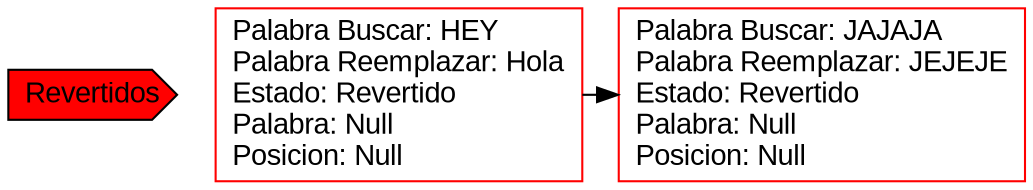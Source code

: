 digraph G
{
Revertidos [shape = cds, fontname = Arial, fontcolor = black, style=filled, fillcolor = red]
node [shape = box, fontname = Arial, fontcolor = black, color = red];
A0 [label = "Palabra Buscar: HEY\lPalabra Reemplazar: Hola\lEstado: Revertido\lPalabra: Null\lPosicion: Null\l"]
A1 [label = "Palabra Buscar: JAJAJA\lPalabra Reemplazar: JEJEJE\lEstado: Revertido\lPalabra: Null\lPosicion: Null\l"]
{ rank = same A0 A1 }
A0->A1
 
}